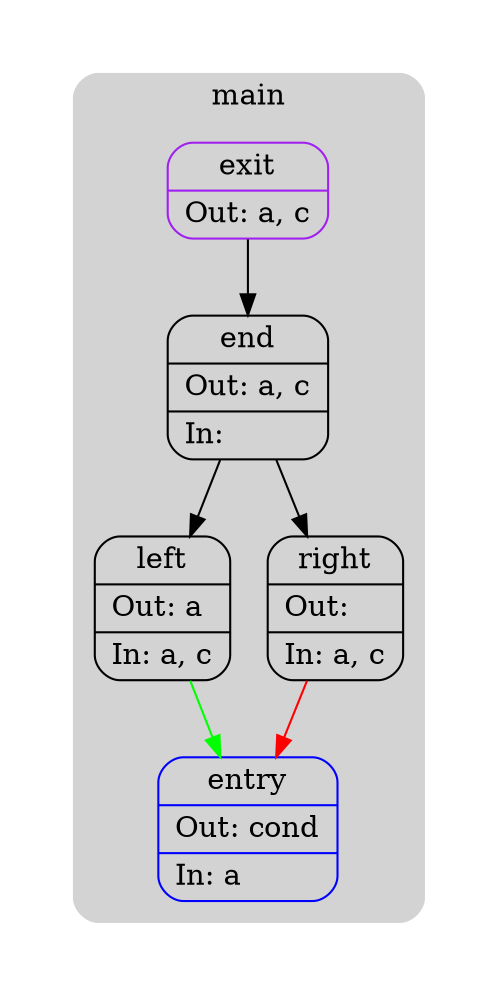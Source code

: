 digraph G {
  compound=true
  subgraph cluster_ {
    peripheries=0
    subgraph cluster_0_wrapper {
      peripheries=0
      margin=15
      subgraph cluster_0 {
        label="main"
        color=darkgray
        style=rounded
        bgcolor=lightgray
        margin=10
        cluster_0_0[label="{entry|Out: cond\l|In: a\l}",shape=Mrecord,color=blue]
        cluster_0_1[label="{left|Out: a\l|In: a, c\l}",shape=Mrecord,color=black]
        cluster_0_2[label="{right|Out: \l|In: a, c\l}",shape=Mrecord,color=black]
        cluster_0_3[label="{end|Out: a, c\l|In: \l}",shape=Mrecord,color=black]
        cluster_0_exit[label="{exit|Out: a, c\l}",shape=Mrecord,color=purple]
        cluster_0_1 -> cluster_0_0 [color=green]
        cluster_0_2 -> cluster_0_0 [color=red]
        cluster_0_3 -> cluster_0_1
        cluster_0_3 -> cluster_0_2
        cluster_0_exit -> cluster_0_3 [color=black]
      }
    }
  }
}
